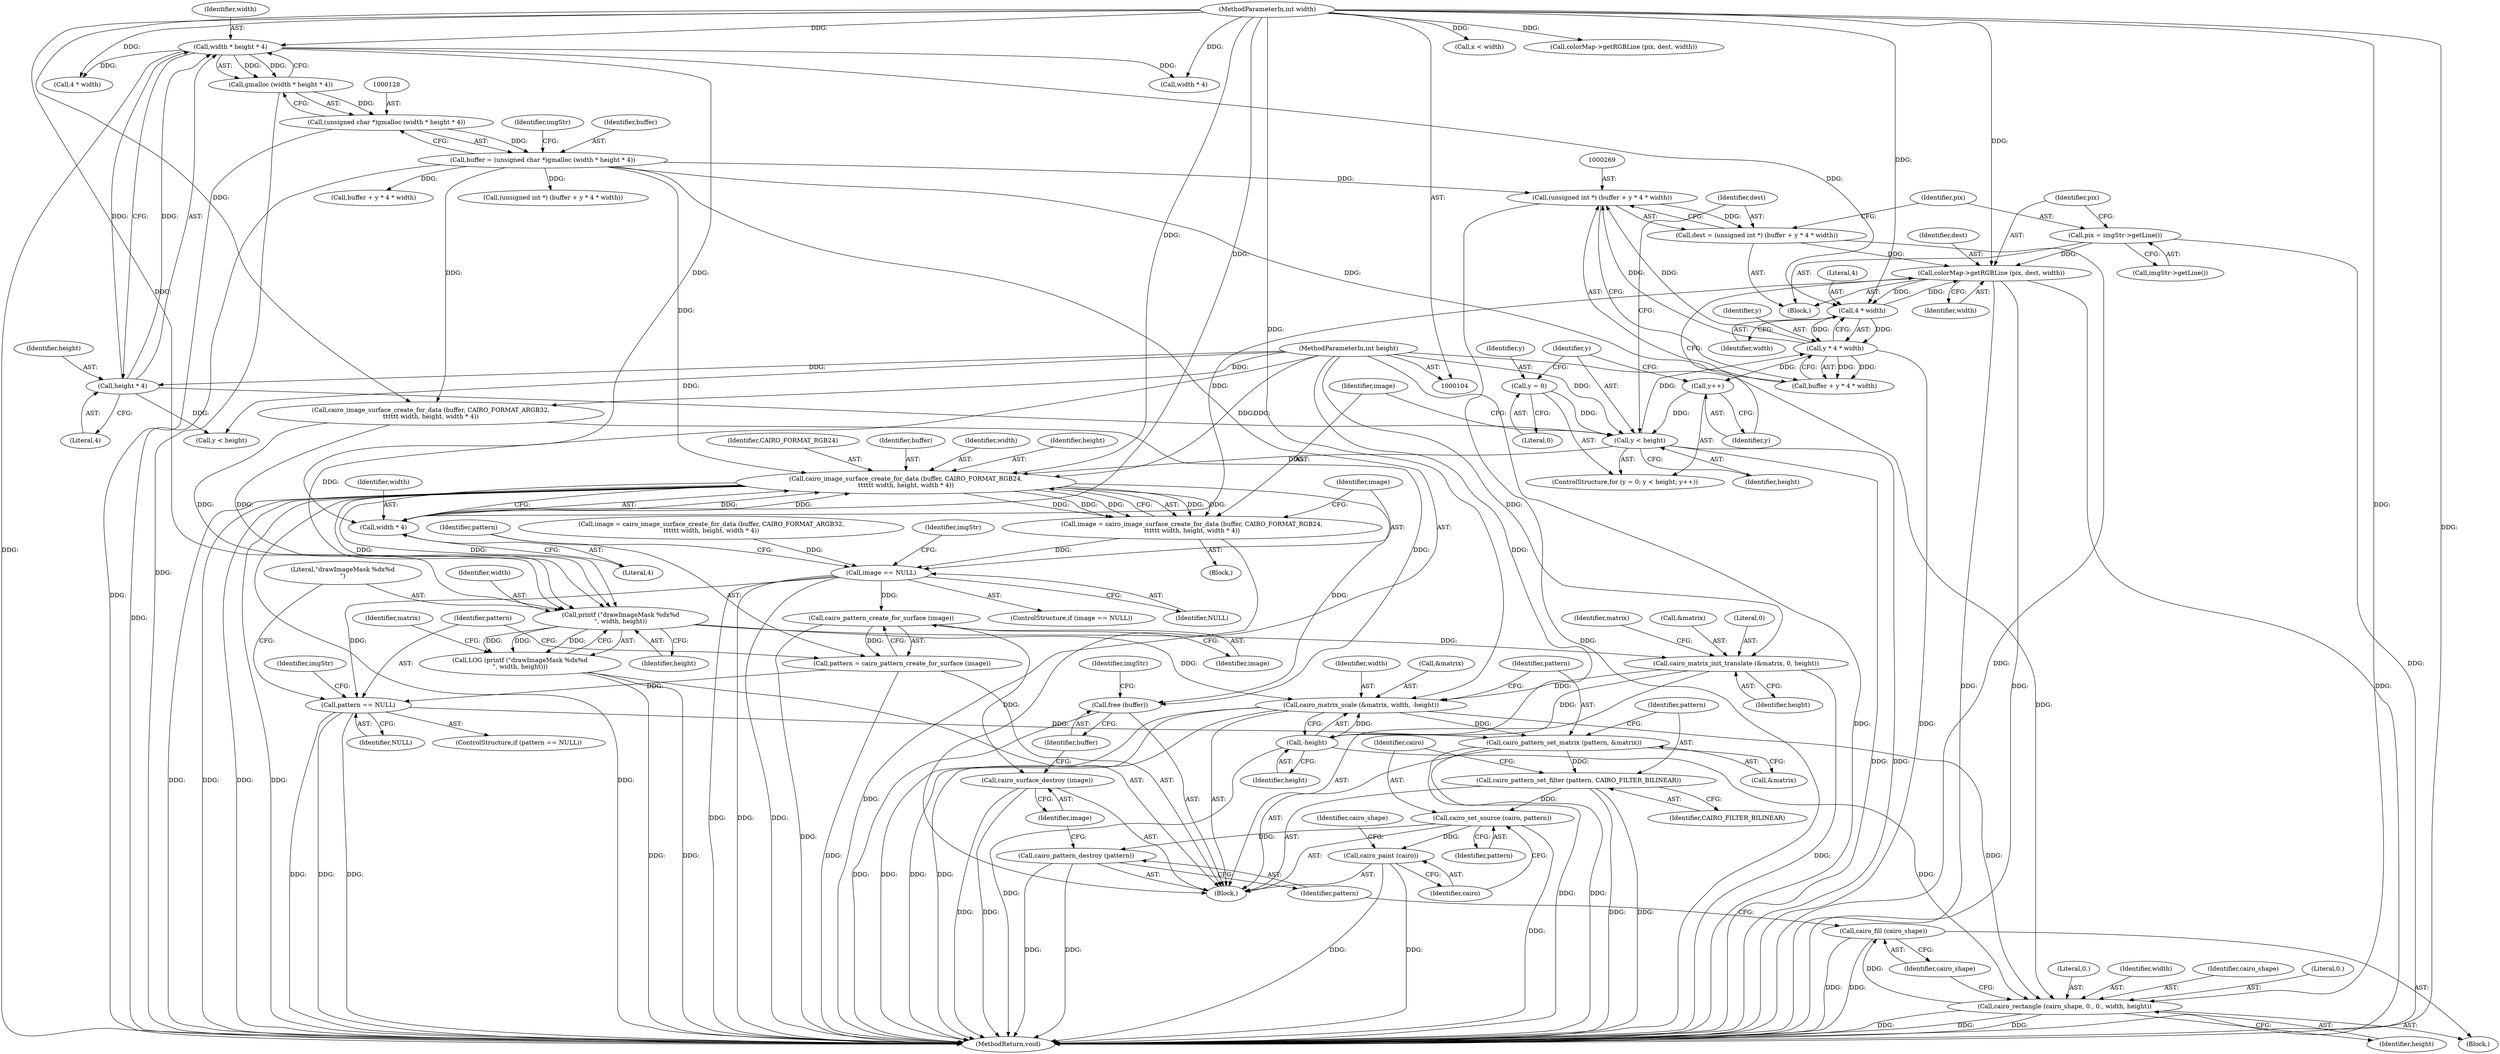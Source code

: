 digraph "0_poppler_7b2d314a61fd0e12f47c62996cb49ec0d1ba747a_1@API" {
"1000286" [label="(Call,cairo_image_surface_create_for_data (buffer, CAIRO_FORMAT_RGB24,\n\t\t\t\t\t\t width, height, width * 4))"];
"1000125" [label="(Call,buffer = (unsigned char *)gmalloc (width * height * 4))"];
"1000127" [label="(Call,(unsigned char *)gmalloc (width * height * 4))"];
"1000129" [label="(Call,gmalloc (width * height * 4))"];
"1000130" [label="(Call,width * height * 4)"];
"1000108" [label="(MethodParameterIn,int width)"];
"1000132" [label="(Call,height * 4)"];
"1000109" [label="(MethodParameterIn,int height)"];
"1000291" [label="(Call,width * 4)"];
"1000280" [label="(Call,colorMap->getRGBLine (pix, dest, width))"];
"1000277" [label="(Call,pix = imgStr->getLine())"];
"1000266" [label="(Call,dest = (unsigned int *) (buffer + y * 4 * width))"];
"1000268" [label="(Call,(unsigned int *) (buffer + y * 4 * width))"];
"1000272" [label="(Call,y * 4 * width)"];
"1000260" [label="(Call,y < height)"];
"1000263" [label="(Call,y++)"];
"1000257" [label="(Call,y = 0)"];
"1000274" [label="(Call,4 * width)"];
"1000284" [label="(Call,image = cairo_image_surface_create_for_data (buffer, CAIRO_FORMAT_RGB24,\n\t\t\t\t\t\t width, height, width * 4))"];
"1000295" [label="(Call,image == NULL)"];
"1000304" [label="(Call,cairo_pattern_create_for_surface (image))"];
"1000302" [label="(Call,pattern = cairo_pattern_create_for_surface (image))"];
"1000307" [label="(Call,pattern == NULL)"];
"1000330" [label="(Call,cairo_pattern_set_matrix (pattern, &matrix))"];
"1000334" [label="(Call,cairo_pattern_set_filter (pattern, CAIRO_FILTER_BILINEAR))"];
"1000337" [label="(Call,cairo_set_source (cairo, pattern))"];
"1000340" [label="(Call,cairo_paint (cairo))"];
"1000353" [label="(Call,cairo_pattern_destroy (pattern))"];
"1000355" [label="(Call,cairo_surface_destroy (image))"];
"1000315" [label="(Call,printf (\"drawImageMask %dx%d\n\", width, height))"];
"1000314" [label="(Call,LOG (printf (\"drawImageMask %dx%d\n\", width, height)))"];
"1000319" [label="(Call,cairo_matrix_init_translate (&matrix, 0, height))"];
"1000324" [label="(Call,cairo_matrix_scale (&matrix, width, -height))"];
"1000345" [label="(Call,cairo_rectangle (cairo_shape, 0., 0., width, height))"];
"1000351" [label="(Call,cairo_fill (cairo_shape))"];
"1000328" [label="(Call,-height)"];
"1000357" [label="(Call,free (buffer))"];
"1000160" [label="(Call,y < height)"];
"1000345" [label="(Call,cairo_rectangle (cairo_shape, 0., 0., width, height))"];
"1000348" [label="(Literal,0.)"];
"1000295" [label="(Call,image == NULL)"];
"1000108" [label="(MethodParameterIn,int width)"];
"1000320" [label="(Call,&matrix)"];
"1000133" [label="(Identifier,height)"];
"1000273" [label="(Identifier,y)"];
"1000341" [label="(Identifier,cairo)"];
"1000174" [label="(Call,4 * width)"];
"1000318" [label="(Identifier,height)"];
"1000315" [label="(Call,printf (\"drawImageMask %dx%d\n\", width, height))"];
"1000132" [label="(Call,height * 4)"];
"1000328" [label="(Call,-height)"];
"1000307" [label="(Call,pattern == NULL)"];
"1000316" [label="(Literal,\"drawImageMask %dx%d\n\")"];
"1000287" [label="(Identifier,buffer)"];
"1000109" [label="(MethodParameterIn,int height)"];
"1000258" [label="(Identifier,y)"];
"1000332" [label="(Call,&matrix)"];
"1000321" [label="(Identifier,matrix)"];
"1000329" [label="(Identifier,height)"];
"1000323" [label="(Identifier,height)"];
"1000356" [label="(Identifier,image)"];
"1000354" [label="(Identifier,pattern)"];
"1000291" [label="(Call,width * 4)"];
"1000280" [label="(Call,colorMap->getRGBLine (pix, dest, width))"];
"1000267" [label="(Identifier,dest)"];
"1000330" [label="(Call,cairo_pattern_set_matrix (pattern, &matrix))"];
"1000306" [label="(ControlStructure,if (pattern == NULL))"];
"1000266" [label="(Call,dest = (unsigned int *) (buffer + y * 4 * width))"];
"1000300" [label="(Identifier,imgStr)"];
"1000349" [label="(Identifier,width)"];
"1000270" [label="(Call,buffer + y * 4 * width)"];
"1000302" [label="(Call,pattern = cairo_pattern_create_for_surface (image))"];
"1000251" [label="(Call,width * 4)"];
"1000272" [label="(Call,y * 4 * width)"];
"1000314" [label="(Call,LOG (printf (\"drawImageMask %dx%d\n\", width, height)))"];
"1000126" [label="(Identifier,buffer)"];
"1000130" [label="(Call,width * height * 4)"];
"1000360" [label="(Identifier,imgStr)"];
"1000268" [label="(Call,(unsigned int *) (buffer + y * 4 * width))"];
"1000264" [label="(Identifier,y)"];
"1000309" [label="(Identifier,NULL)"];
"1000262" [label="(Identifier,height)"];
"1000289" [label="(Identifier,width)"];
"1000256" [label="(ControlStructure,for (y = 0; y < height; y++))"];
"1000286" [label="(Call,cairo_image_surface_create_for_data (buffer, CAIRO_FORMAT_RGB24,\n\t\t\t\t\t\t width, height, width * 4))"];
"1000283" [label="(Identifier,width)"];
"1000304" [label="(Call,cairo_pattern_create_for_surface (image))"];
"1000188" [label="(Call,x < width)"];
"1000284" [label="(Call,image = cairo_image_surface_create_for_data (buffer, CAIRO_FORMAT_RGB24,\n\t\t\t\t\t\t width, height, width * 4))"];
"1000134" [label="(Literal,4)"];
"1000353" [label="(Call,cairo_pattern_destroy (pattern))"];
"1000334" [label="(Call,cairo_pattern_set_filter (pattern, CAIRO_FILTER_BILINEAR))"];
"1000303" [label="(Identifier,pattern)"];
"1000285" [label="(Identifier,image)"];
"1000257" [label="(Call,y = 0)"];
"1000357" [label="(Call,free (buffer))"];
"1000352" [label="(Identifier,cairo_shape)"];
"1000361" [label="(MethodReturn,void)"];
"1000281" [label="(Identifier,pix)"];
"1000322" [label="(Literal,0)"];
"1000327" [label="(Identifier,width)"];
"1000276" [label="(Identifier,width)"];
"1000136" [label="(Identifier,imgStr)"];
"1000335" [label="(Identifier,pattern)"];
"1000319" [label="(Call,cairo_matrix_init_translate (&matrix, 0, height))"];
"1000255" [label="(Block,)"];
"1000260" [label="(Call,y < height)"];
"1000346" [label="(Identifier,cairo_shape)"];
"1000244" [label="(Call,image = cairo_image_surface_create_for_data (buffer, CAIRO_FORMAT_ARGB32,\n\t\t\t\t\t\t width, height, width * 4))"];
"1000277" [label="(Call,pix = imgStr->getLine())"];
"1000131" [label="(Identifier,width)"];
"1000274" [label="(Call,4 * width)"];
"1000337" [label="(Call,cairo_set_source (cairo, pattern))"];
"1000246" [label="(Call,cairo_image_surface_create_for_data (buffer, CAIRO_FORMAT_ARGB32,\n\t\t\t\t\t\t width, height, width * 4))"];
"1000265" [label="(Block,)"];
"1000347" [label="(Literal,0.)"];
"1000275" [label="(Literal,4)"];
"1000305" [label="(Identifier,image)"];
"1000338" [label="(Identifier,cairo)"];
"1000343" [label="(Identifier,cairo_shape)"];
"1000350" [label="(Identifier,height)"];
"1000125" [label="(Call,buffer = (unsigned char *)gmalloc (width * height * 4))"];
"1000355" [label="(Call,cairo_surface_destroy (image))"];
"1000308" [label="(Identifier,pattern)"];
"1000290" [label="(Identifier,height)"];
"1000317" [label="(Identifier,width)"];
"1000293" [label="(Literal,4)"];
"1000351" [label="(Call,cairo_fill (cairo_shape))"];
"1000340" [label="(Call,cairo_paint (cairo))"];
"1000127" [label="(Call,(unsigned char *)gmalloc (width * height * 4))"];
"1000294" [label="(ControlStructure,if (image == NULL))"];
"1000180" [label="(Call,colorMap->getRGBLine (pix, dest, width))"];
"1000263" [label="(Call,y++)"];
"1000113" [label="(Block,)"];
"1000344" [label="(Block,)"];
"1000292" [label="(Identifier,width)"];
"1000170" [label="(Call,buffer + y * 4 * width)"];
"1000168" [label="(Call,(unsigned int *) (buffer + y * 4 * width))"];
"1000325" [label="(Call,&matrix)"];
"1000326" [label="(Identifier,matrix)"];
"1000324" [label="(Call,cairo_matrix_scale (&matrix, width, -height))"];
"1000312" [label="(Identifier,imgStr)"];
"1000336" [label="(Identifier,CAIRO_FILTER_BILINEAR)"];
"1000296" [label="(Identifier,image)"];
"1000297" [label="(Identifier,NULL)"];
"1000339" [label="(Identifier,pattern)"];
"1000282" [label="(Identifier,dest)"];
"1000331" [label="(Identifier,pattern)"];
"1000278" [label="(Identifier,pix)"];
"1000279" [label="(Call,imgStr->getLine())"];
"1000261" [label="(Identifier,y)"];
"1000129" [label="(Call,gmalloc (width * height * 4))"];
"1000259" [label="(Literal,0)"];
"1000288" [label="(Identifier,CAIRO_FORMAT_RGB24)"];
"1000358" [label="(Identifier,buffer)"];
"1000286" -> "1000284"  [label="AST: "];
"1000286" -> "1000291"  [label="CFG: "];
"1000287" -> "1000286"  [label="AST: "];
"1000288" -> "1000286"  [label="AST: "];
"1000289" -> "1000286"  [label="AST: "];
"1000290" -> "1000286"  [label="AST: "];
"1000291" -> "1000286"  [label="AST: "];
"1000284" -> "1000286"  [label="CFG: "];
"1000286" -> "1000361"  [label="DDG: "];
"1000286" -> "1000361"  [label="DDG: "];
"1000286" -> "1000361"  [label="DDG: "];
"1000286" -> "1000361"  [label="DDG: "];
"1000286" -> "1000361"  [label="DDG: "];
"1000286" -> "1000284"  [label="DDG: "];
"1000286" -> "1000284"  [label="DDG: "];
"1000286" -> "1000284"  [label="DDG: "];
"1000286" -> "1000284"  [label="DDG: "];
"1000286" -> "1000284"  [label="DDG: "];
"1000125" -> "1000286"  [label="DDG: "];
"1000291" -> "1000286"  [label="DDG: "];
"1000291" -> "1000286"  [label="DDG: "];
"1000108" -> "1000286"  [label="DDG: "];
"1000260" -> "1000286"  [label="DDG: "];
"1000109" -> "1000286"  [label="DDG: "];
"1000286" -> "1000315"  [label="DDG: "];
"1000286" -> "1000315"  [label="DDG: "];
"1000286" -> "1000357"  [label="DDG: "];
"1000125" -> "1000113"  [label="AST: "];
"1000125" -> "1000127"  [label="CFG: "];
"1000126" -> "1000125"  [label="AST: "];
"1000127" -> "1000125"  [label="AST: "];
"1000136" -> "1000125"  [label="CFG: "];
"1000125" -> "1000361"  [label="DDG: "];
"1000127" -> "1000125"  [label="DDG: "];
"1000125" -> "1000168"  [label="DDG: "];
"1000125" -> "1000170"  [label="DDG: "];
"1000125" -> "1000246"  [label="DDG: "];
"1000125" -> "1000268"  [label="DDG: "];
"1000125" -> "1000270"  [label="DDG: "];
"1000127" -> "1000129"  [label="CFG: "];
"1000128" -> "1000127"  [label="AST: "];
"1000129" -> "1000127"  [label="AST: "];
"1000127" -> "1000361"  [label="DDG: "];
"1000129" -> "1000127"  [label="DDG: "];
"1000129" -> "1000130"  [label="CFG: "];
"1000130" -> "1000129"  [label="AST: "];
"1000129" -> "1000361"  [label="DDG: "];
"1000130" -> "1000129"  [label="DDG: "];
"1000130" -> "1000129"  [label="DDG: "];
"1000130" -> "1000132"  [label="CFG: "];
"1000131" -> "1000130"  [label="AST: "];
"1000132" -> "1000130"  [label="AST: "];
"1000130" -> "1000361"  [label="DDG: "];
"1000108" -> "1000130"  [label="DDG: "];
"1000132" -> "1000130"  [label="DDG: "];
"1000132" -> "1000130"  [label="DDG: "];
"1000130" -> "1000174"  [label="DDG: "];
"1000130" -> "1000251"  [label="DDG: "];
"1000130" -> "1000274"  [label="DDG: "];
"1000130" -> "1000291"  [label="DDG: "];
"1000108" -> "1000104"  [label="AST: "];
"1000108" -> "1000361"  [label="DDG: "];
"1000108" -> "1000174"  [label="DDG: "];
"1000108" -> "1000180"  [label="DDG: "];
"1000108" -> "1000188"  [label="DDG: "];
"1000108" -> "1000246"  [label="DDG: "];
"1000108" -> "1000251"  [label="DDG: "];
"1000108" -> "1000274"  [label="DDG: "];
"1000108" -> "1000280"  [label="DDG: "];
"1000108" -> "1000291"  [label="DDG: "];
"1000108" -> "1000315"  [label="DDG: "];
"1000108" -> "1000324"  [label="DDG: "];
"1000108" -> "1000345"  [label="DDG: "];
"1000132" -> "1000134"  [label="CFG: "];
"1000133" -> "1000132"  [label="AST: "];
"1000134" -> "1000132"  [label="AST: "];
"1000109" -> "1000132"  [label="DDG: "];
"1000132" -> "1000160"  [label="DDG: "];
"1000132" -> "1000260"  [label="DDG: "];
"1000109" -> "1000104"  [label="AST: "];
"1000109" -> "1000361"  [label="DDG: "];
"1000109" -> "1000160"  [label="DDG: "];
"1000109" -> "1000246"  [label="DDG: "];
"1000109" -> "1000260"  [label="DDG: "];
"1000109" -> "1000315"  [label="DDG: "];
"1000109" -> "1000319"  [label="DDG: "];
"1000109" -> "1000328"  [label="DDG: "];
"1000109" -> "1000345"  [label="DDG: "];
"1000291" -> "1000293"  [label="CFG: "];
"1000292" -> "1000291"  [label="AST: "];
"1000293" -> "1000291"  [label="AST: "];
"1000280" -> "1000291"  [label="DDG: "];
"1000280" -> "1000265"  [label="AST: "];
"1000280" -> "1000283"  [label="CFG: "];
"1000281" -> "1000280"  [label="AST: "];
"1000282" -> "1000280"  [label="AST: "];
"1000283" -> "1000280"  [label="AST: "];
"1000264" -> "1000280"  [label="CFG: "];
"1000280" -> "1000361"  [label="DDG: "];
"1000280" -> "1000361"  [label="DDG: "];
"1000280" -> "1000361"  [label="DDG: "];
"1000280" -> "1000274"  [label="DDG: "];
"1000277" -> "1000280"  [label="DDG: "];
"1000266" -> "1000280"  [label="DDG: "];
"1000274" -> "1000280"  [label="DDG: "];
"1000277" -> "1000265"  [label="AST: "];
"1000277" -> "1000279"  [label="CFG: "];
"1000278" -> "1000277"  [label="AST: "];
"1000279" -> "1000277"  [label="AST: "];
"1000281" -> "1000277"  [label="CFG: "];
"1000277" -> "1000361"  [label="DDG: "];
"1000266" -> "1000265"  [label="AST: "];
"1000266" -> "1000268"  [label="CFG: "];
"1000267" -> "1000266"  [label="AST: "];
"1000268" -> "1000266"  [label="AST: "];
"1000278" -> "1000266"  [label="CFG: "];
"1000266" -> "1000361"  [label="DDG: "];
"1000268" -> "1000266"  [label="DDG: "];
"1000268" -> "1000270"  [label="CFG: "];
"1000269" -> "1000268"  [label="AST: "];
"1000270" -> "1000268"  [label="AST: "];
"1000268" -> "1000361"  [label="DDG: "];
"1000272" -> "1000268"  [label="DDG: "];
"1000272" -> "1000268"  [label="DDG: "];
"1000272" -> "1000270"  [label="AST: "];
"1000272" -> "1000274"  [label="CFG: "];
"1000273" -> "1000272"  [label="AST: "];
"1000274" -> "1000272"  [label="AST: "];
"1000270" -> "1000272"  [label="CFG: "];
"1000272" -> "1000361"  [label="DDG: "];
"1000272" -> "1000263"  [label="DDG: "];
"1000272" -> "1000270"  [label="DDG: "];
"1000272" -> "1000270"  [label="DDG: "];
"1000260" -> "1000272"  [label="DDG: "];
"1000274" -> "1000272"  [label="DDG: "];
"1000274" -> "1000272"  [label="DDG: "];
"1000260" -> "1000256"  [label="AST: "];
"1000260" -> "1000262"  [label="CFG: "];
"1000261" -> "1000260"  [label="AST: "];
"1000262" -> "1000260"  [label="AST: "];
"1000267" -> "1000260"  [label="CFG: "];
"1000285" -> "1000260"  [label="CFG: "];
"1000260" -> "1000361"  [label="DDG: "];
"1000260" -> "1000361"  [label="DDG: "];
"1000263" -> "1000260"  [label="DDG: "];
"1000257" -> "1000260"  [label="DDG: "];
"1000263" -> "1000256"  [label="AST: "];
"1000263" -> "1000264"  [label="CFG: "];
"1000264" -> "1000263"  [label="AST: "];
"1000261" -> "1000263"  [label="CFG: "];
"1000257" -> "1000256"  [label="AST: "];
"1000257" -> "1000259"  [label="CFG: "];
"1000258" -> "1000257"  [label="AST: "];
"1000259" -> "1000257"  [label="AST: "];
"1000261" -> "1000257"  [label="CFG: "];
"1000274" -> "1000276"  [label="CFG: "];
"1000275" -> "1000274"  [label="AST: "];
"1000276" -> "1000274"  [label="AST: "];
"1000284" -> "1000255"  [label="AST: "];
"1000285" -> "1000284"  [label="AST: "];
"1000296" -> "1000284"  [label="CFG: "];
"1000284" -> "1000361"  [label="DDG: "];
"1000284" -> "1000295"  [label="DDG: "];
"1000295" -> "1000294"  [label="AST: "];
"1000295" -> "1000297"  [label="CFG: "];
"1000296" -> "1000295"  [label="AST: "];
"1000297" -> "1000295"  [label="AST: "];
"1000300" -> "1000295"  [label="CFG: "];
"1000303" -> "1000295"  [label="CFG: "];
"1000295" -> "1000361"  [label="DDG: "];
"1000295" -> "1000361"  [label="DDG: "];
"1000295" -> "1000361"  [label="DDG: "];
"1000244" -> "1000295"  [label="DDG: "];
"1000295" -> "1000304"  [label="DDG: "];
"1000295" -> "1000307"  [label="DDG: "];
"1000304" -> "1000302"  [label="AST: "];
"1000304" -> "1000305"  [label="CFG: "];
"1000305" -> "1000304"  [label="AST: "];
"1000302" -> "1000304"  [label="CFG: "];
"1000304" -> "1000361"  [label="DDG: "];
"1000304" -> "1000302"  [label="DDG: "];
"1000304" -> "1000355"  [label="DDG: "];
"1000302" -> "1000113"  [label="AST: "];
"1000303" -> "1000302"  [label="AST: "];
"1000308" -> "1000302"  [label="CFG: "];
"1000302" -> "1000361"  [label="DDG: "];
"1000302" -> "1000307"  [label="DDG: "];
"1000307" -> "1000306"  [label="AST: "];
"1000307" -> "1000309"  [label="CFG: "];
"1000308" -> "1000307"  [label="AST: "];
"1000309" -> "1000307"  [label="AST: "];
"1000312" -> "1000307"  [label="CFG: "];
"1000316" -> "1000307"  [label="CFG: "];
"1000307" -> "1000361"  [label="DDG: "];
"1000307" -> "1000361"  [label="DDG: "];
"1000307" -> "1000361"  [label="DDG: "];
"1000307" -> "1000330"  [label="DDG: "];
"1000330" -> "1000113"  [label="AST: "];
"1000330" -> "1000332"  [label="CFG: "];
"1000331" -> "1000330"  [label="AST: "];
"1000332" -> "1000330"  [label="AST: "];
"1000335" -> "1000330"  [label="CFG: "];
"1000330" -> "1000361"  [label="DDG: "];
"1000330" -> "1000361"  [label="DDG: "];
"1000324" -> "1000330"  [label="DDG: "];
"1000330" -> "1000334"  [label="DDG: "];
"1000334" -> "1000113"  [label="AST: "];
"1000334" -> "1000336"  [label="CFG: "];
"1000335" -> "1000334"  [label="AST: "];
"1000336" -> "1000334"  [label="AST: "];
"1000338" -> "1000334"  [label="CFG: "];
"1000334" -> "1000361"  [label="DDG: "];
"1000334" -> "1000361"  [label="DDG: "];
"1000334" -> "1000337"  [label="DDG: "];
"1000337" -> "1000113"  [label="AST: "];
"1000337" -> "1000339"  [label="CFG: "];
"1000338" -> "1000337"  [label="AST: "];
"1000339" -> "1000337"  [label="AST: "];
"1000341" -> "1000337"  [label="CFG: "];
"1000337" -> "1000361"  [label="DDG: "];
"1000337" -> "1000340"  [label="DDG: "];
"1000337" -> "1000353"  [label="DDG: "];
"1000340" -> "1000113"  [label="AST: "];
"1000340" -> "1000341"  [label="CFG: "];
"1000341" -> "1000340"  [label="AST: "];
"1000343" -> "1000340"  [label="CFG: "];
"1000340" -> "1000361"  [label="DDG: "];
"1000340" -> "1000361"  [label="DDG: "];
"1000353" -> "1000113"  [label="AST: "];
"1000353" -> "1000354"  [label="CFG: "];
"1000354" -> "1000353"  [label="AST: "];
"1000356" -> "1000353"  [label="CFG: "];
"1000353" -> "1000361"  [label="DDG: "];
"1000353" -> "1000361"  [label="DDG: "];
"1000355" -> "1000113"  [label="AST: "];
"1000355" -> "1000356"  [label="CFG: "];
"1000356" -> "1000355"  [label="AST: "];
"1000358" -> "1000355"  [label="CFG: "];
"1000355" -> "1000361"  [label="DDG: "];
"1000355" -> "1000361"  [label="DDG: "];
"1000315" -> "1000314"  [label="AST: "];
"1000315" -> "1000318"  [label="CFG: "];
"1000316" -> "1000315"  [label="AST: "];
"1000317" -> "1000315"  [label="AST: "];
"1000318" -> "1000315"  [label="AST: "];
"1000314" -> "1000315"  [label="CFG: "];
"1000315" -> "1000314"  [label="DDG: "];
"1000315" -> "1000314"  [label="DDG: "];
"1000315" -> "1000314"  [label="DDG: "];
"1000246" -> "1000315"  [label="DDG: "];
"1000246" -> "1000315"  [label="DDG: "];
"1000315" -> "1000319"  [label="DDG: "];
"1000315" -> "1000324"  [label="DDG: "];
"1000314" -> "1000113"  [label="AST: "];
"1000321" -> "1000314"  [label="CFG: "];
"1000314" -> "1000361"  [label="DDG: "];
"1000314" -> "1000361"  [label="DDG: "];
"1000319" -> "1000113"  [label="AST: "];
"1000319" -> "1000323"  [label="CFG: "];
"1000320" -> "1000319"  [label="AST: "];
"1000322" -> "1000319"  [label="AST: "];
"1000323" -> "1000319"  [label="AST: "];
"1000326" -> "1000319"  [label="CFG: "];
"1000319" -> "1000361"  [label="DDG: "];
"1000319" -> "1000324"  [label="DDG: "];
"1000319" -> "1000328"  [label="DDG: "];
"1000324" -> "1000113"  [label="AST: "];
"1000324" -> "1000328"  [label="CFG: "];
"1000325" -> "1000324"  [label="AST: "];
"1000327" -> "1000324"  [label="AST: "];
"1000328" -> "1000324"  [label="AST: "];
"1000331" -> "1000324"  [label="CFG: "];
"1000324" -> "1000361"  [label="DDG: "];
"1000324" -> "1000361"  [label="DDG: "];
"1000324" -> "1000361"  [label="DDG: "];
"1000328" -> "1000324"  [label="DDG: "];
"1000324" -> "1000345"  [label="DDG: "];
"1000345" -> "1000344"  [label="AST: "];
"1000345" -> "1000350"  [label="CFG: "];
"1000346" -> "1000345"  [label="AST: "];
"1000347" -> "1000345"  [label="AST: "];
"1000348" -> "1000345"  [label="AST: "];
"1000349" -> "1000345"  [label="AST: "];
"1000350" -> "1000345"  [label="AST: "];
"1000352" -> "1000345"  [label="CFG: "];
"1000345" -> "1000361"  [label="DDG: "];
"1000345" -> "1000361"  [label="DDG: "];
"1000345" -> "1000361"  [label="DDG: "];
"1000328" -> "1000345"  [label="DDG: "];
"1000345" -> "1000351"  [label="DDG: "];
"1000351" -> "1000344"  [label="AST: "];
"1000351" -> "1000352"  [label="CFG: "];
"1000352" -> "1000351"  [label="AST: "];
"1000354" -> "1000351"  [label="CFG: "];
"1000351" -> "1000361"  [label="DDG: "];
"1000351" -> "1000361"  [label="DDG: "];
"1000328" -> "1000329"  [label="CFG: "];
"1000329" -> "1000328"  [label="AST: "];
"1000328" -> "1000361"  [label="DDG: "];
"1000357" -> "1000113"  [label="AST: "];
"1000357" -> "1000358"  [label="CFG: "];
"1000358" -> "1000357"  [label="AST: "];
"1000360" -> "1000357"  [label="CFG: "];
"1000357" -> "1000361"  [label="DDG: "];
"1000246" -> "1000357"  [label="DDG: "];
}
